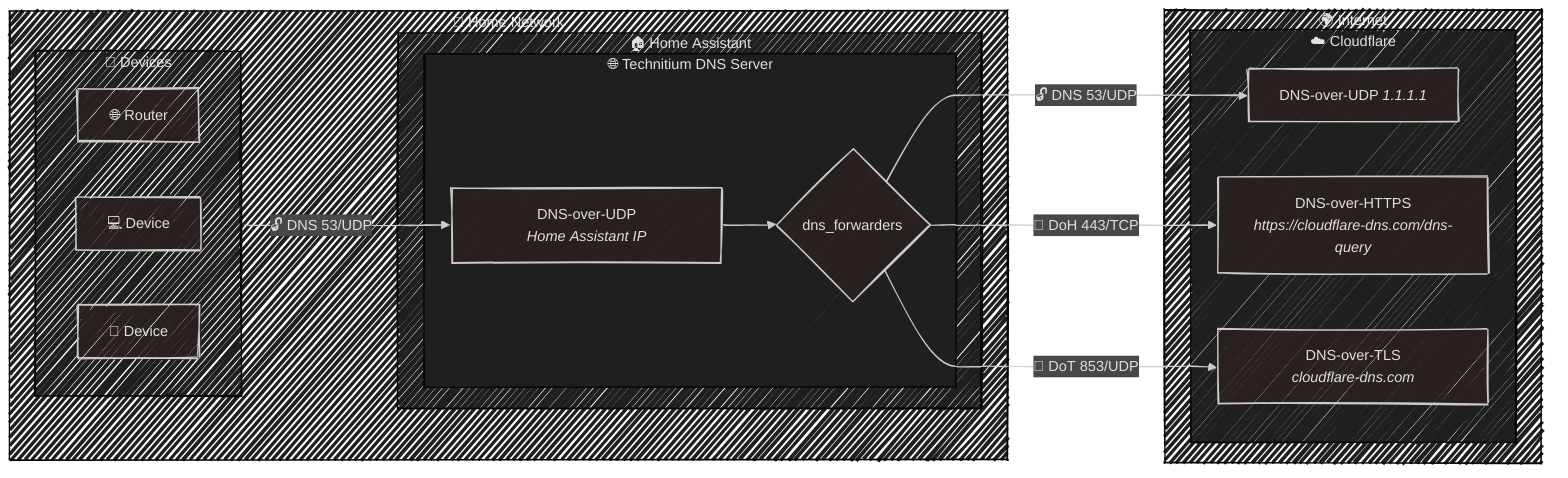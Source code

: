---
config:
  flowchart:
    darkMode: true
    useMaxWidth: true
    curve: monotoneX
    htmlLabels: true
  theme: neo-dark
  look: handDrawn
---
flowchart LR
  subgraph Local ["`🏡&nbsp;Home&nbsp;Network`"]
    subgraph LAN ["`🤖&nbsp;Devices`"]
      direction LR
      R["`🌐&nbsp;Router`"]
      D["`💻&nbsp;Device`"]
      P["`📱&nbsp;Device`"]
    end
    subgraph HA ["`🏠&nbsp;Home&nbsp;Assistant`"]
      subgraph AO["`🌐&nbsp;Technitium&nbsp;DNS&nbsp;Server`"]
        DNS53["`DNS-over-UDP&NewLine;_Home&nbsp;Assistant&nbsp;IP_`"]
        F{"`dns_forwarders`"}
      end
    end
  end

  subgraph WAN ["`🌍&nbsp;Internet`"]
    subgraph CF ["`☁️&nbsp;Cloudflare`"]
      CFS53["`DNS-over-UDP&NewLine;_1.1.1.1_`"]
      CFSDoH["`DNS-over-HTTPS&NewLine;_https&colon;&sol;&sol;cloudflare-dns&period;com&sol;dns-query_`"]
      CFSDoT["`DNS-over-TLS&NewLine;_cloudflare-dns&period;com_`"]
    end
  end

  LAN --> |"`🔓&nbsp;DNS&nbsp;53&sol;UDP`"| DNS53
  DNS53 --> F
  F --> |"`🔓&nbsp;DNS&nbsp;53&sol;UDP`"| CFS53
  F --> |"`🔐&nbsp;DoH&nbsp;443&sol;TCP`"| CFSDoH
  F --> |"`🔐&nbsp;DoT&nbsp;853&sol;UDP`"| CFSDoT